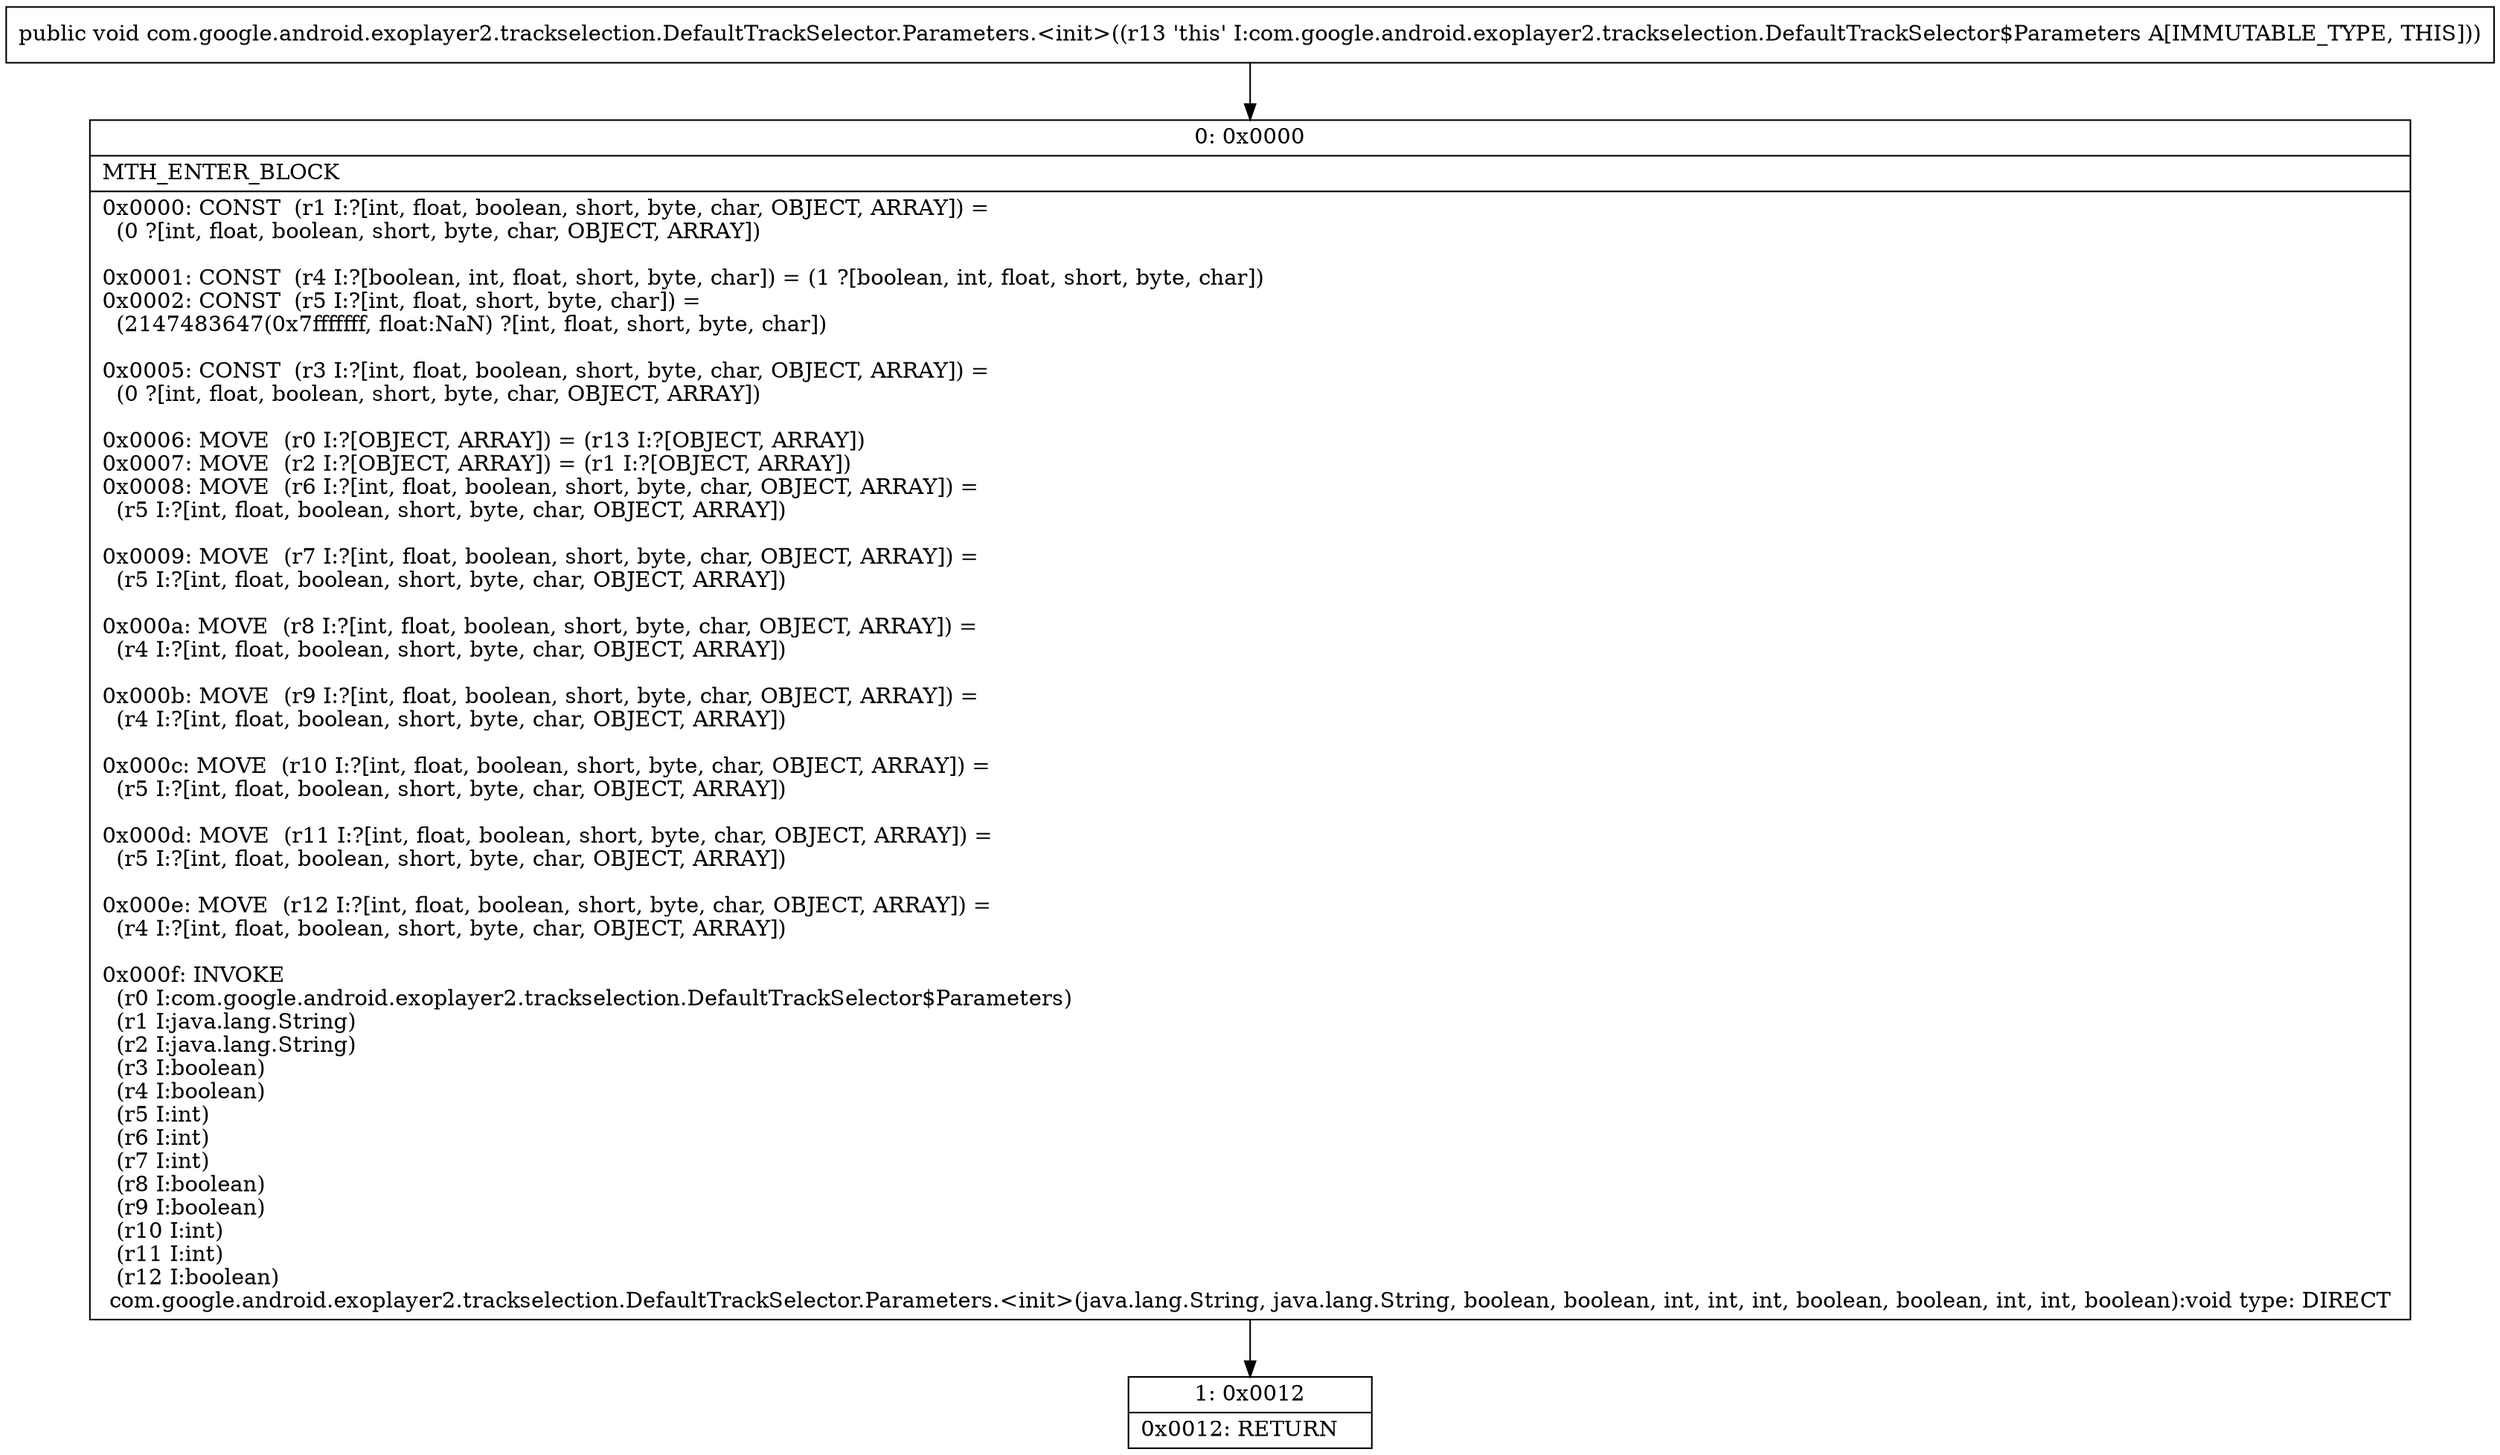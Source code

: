 digraph "CFG forcom.google.android.exoplayer2.trackselection.DefaultTrackSelector.Parameters.\<init\>()V" {
Node_0 [shape=record,label="{0\:\ 0x0000|MTH_ENTER_BLOCK\l|0x0000: CONST  (r1 I:?[int, float, boolean, short, byte, char, OBJECT, ARRAY]) = \l  (0 ?[int, float, boolean, short, byte, char, OBJECT, ARRAY])\l \l0x0001: CONST  (r4 I:?[boolean, int, float, short, byte, char]) = (1 ?[boolean, int, float, short, byte, char]) \l0x0002: CONST  (r5 I:?[int, float, short, byte, char]) = \l  (2147483647(0x7fffffff, float:NaN) ?[int, float, short, byte, char])\l \l0x0005: CONST  (r3 I:?[int, float, boolean, short, byte, char, OBJECT, ARRAY]) = \l  (0 ?[int, float, boolean, short, byte, char, OBJECT, ARRAY])\l \l0x0006: MOVE  (r0 I:?[OBJECT, ARRAY]) = (r13 I:?[OBJECT, ARRAY]) \l0x0007: MOVE  (r2 I:?[OBJECT, ARRAY]) = (r1 I:?[OBJECT, ARRAY]) \l0x0008: MOVE  (r6 I:?[int, float, boolean, short, byte, char, OBJECT, ARRAY]) = \l  (r5 I:?[int, float, boolean, short, byte, char, OBJECT, ARRAY])\l \l0x0009: MOVE  (r7 I:?[int, float, boolean, short, byte, char, OBJECT, ARRAY]) = \l  (r5 I:?[int, float, boolean, short, byte, char, OBJECT, ARRAY])\l \l0x000a: MOVE  (r8 I:?[int, float, boolean, short, byte, char, OBJECT, ARRAY]) = \l  (r4 I:?[int, float, boolean, short, byte, char, OBJECT, ARRAY])\l \l0x000b: MOVE  (r9 I:?[int, float, boolean, short, byte, char, OBJECT, ARRAY]) = \l  (r4 I:?[int, float, boolean, short, byte, char, OBJECT, ARRAY])\l \l0x000c: MOVE  (r10 I:?[int, float, boolean, short, byte, char, OBJECT, ARRAY]) = \l  (r5 I:?[int, float, boolean, short, byte, char, OBJECT, ARRAY])\l \l0x000d: MOVE  (r11 I:?[int, float, boolean, short, byte, char, OBJECT, ARRAY]) = \l  (r5 I:?[int, float, boolean, short, byte, char, OBJECT, ARRAY])\l \l0x000e: MOVE  (r12 I:?[int, float, boolean, short, byte, char, OBJECT, ARRAY]) = \l  (r4 I:?[int, float, boolean, short, byte, char, OBJECT, ARRAY])\l \l0x000f: INVOKE  \l  (r0 I:com.google.android.exoplayer2.trackselection.DefaultTrackSelector$Parameters)\l  (r1 I:java.lang.String)\l  (r2 I:java.lang.String)\l  (r3 I:boolean)\l  (r4 I:boolean)\l  (r5 I:int)\l  (r6 I:int)\l  (r7 I:int)\l  (r8 I:boolean)\l  (r9 I:boolean)\l  (r10 I:int)\l  (r11 I:int)\l  (r12 I:boolean)\l com.google.android.exoplayer2.trackselection.DefaultTrackSelector.Parameters.\<init\>(java.lang.String, java.lang.String, boolean, boolean, int, int, int, boolean, boolean, int, int, boolean):void type: DIRECT \l}"];
Node_1 [shape=record,label="{1\:\ 0x0012|0x0012: RETURN   \l}"];
MethodNode[shape=record,label="{public void com.google.android.exoplayer2.trackselection.DefaultTrackSelector.Parameters.\<init\>((r13 'this' I:com.google.android.exoplayer2.trackselection.DefaultTrackSelector$Parameters A[IMMUTABLE_TYPE, THIS])) }"];
MethodNode -> Node_0;
Node_0 -> Node_1;
}

